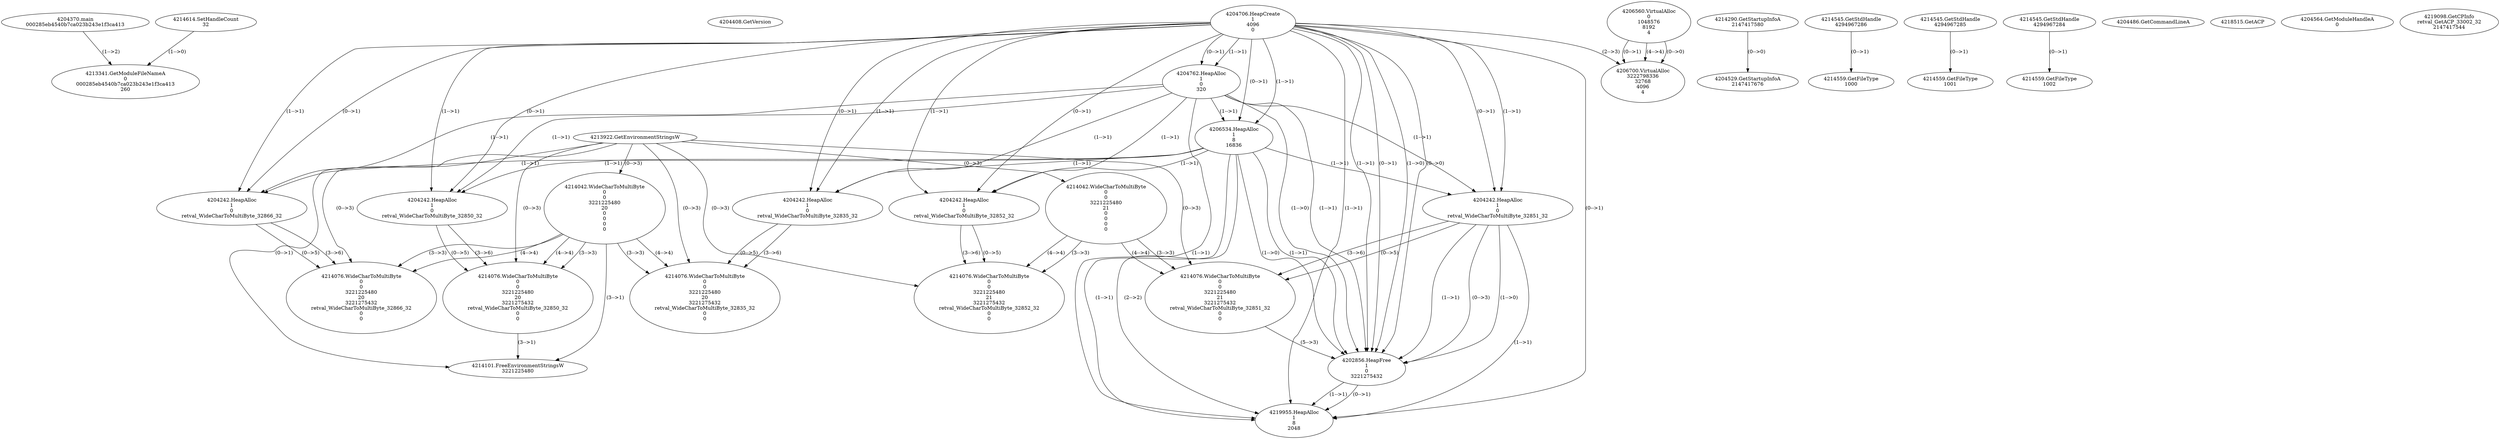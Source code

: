 // Global SCDG with merge call
digraph {
	0 [label="4204370.main
000285eb4540b7ca023b243e1f3ca413"]
	1 [label="4204408.GetVersion
"]
	2 [label="4204706.HeapCreate
1
4096
0"]
	3 [label="4204762.HeapAlloc
1
0
320"]
	2 -> 3 [label="(1-->1)"]
	2 -> 3 [label="(0-->1)"]
	4 [label="4206534.HeapAlloc
1
8
16836"]
	2 -> 4 [label="(1-->1)"]
	2 -> 4 [label="(0-->1)"]
	3 -> 4 [label="(1-->1)"]
	5 [label="4206560.VirtualAlloc
0
1048576
8192
4"]
	6 [label="4206700.VirtualAlloc
3222798336
32768
4096
4"]
	5 -> 6 [label="(0-->1)"]
	2 -> 6 [label="(2-->3)"]
	5 -> 6 [label="(4-->4)"]
	5 -> 6 [label="(0-->0)"]
	7 [label="4214290.GetStartupInfoA
2147417580"]
	8 [label="4214545.GetStdHandle
4294967286"]
	9 [label="4214559.GetFileType
1000"]
	8 -> 9 [label="(0-->1)"]
	10 [label="4214545.GetStdHandle
4294967285"]
	11 [label="4214559.GetFileType
1001"]
	10 -> 11 [label="(0-->1)"]
	12 [label="4214545.GetStdHandle
4294967284"]
	13 [label="4214559.GetFileType
1002"]
	12 -> 13 [label="(0-->1)"]
	14 [label="4214614.SetHandleCount
32"]
	15 [label="4204486.GetCommandLineA
"]
	16 [label="4213922.GetEnvironmentStringsW
"]
	17 [label="4214042.WideCharToMultiByte
0
0
3221225480
20
0
0
0
0"]
	16 -> 17 [label="(0-->3)"]
	18 [label="4204242.HeapAlloc
1
0
retval_WideCharToMultiByte_32850_32"]
	2 -> 18 [label="(1-->1)"]
	2 -> 18 [label="(0-->1)"]
	3 -> 18 [label="(1-->1)"]
	4 -> 18 [label="(1-->1)"]
	19 [label="4214076.WideCharToMultiByte
0
0
3221225480
20
3221275432
retval_WideCharToMultiByte_32850_32
0
0"]
	16 -> 19 [label="(0-->3)"]
	17 -> 19 [label="(3-->3)"]
	17 -> 19 [label="(4-->4)"]
	18 -> 19 [label="(0-->5)"]
	18 -> 19 [label="(3-->6)"]
	20 [label="4214101.FreeEnvironmentStringsW
3221225480"]
	16 -> 20 [label="(0-->1)"]
	17 -> 20 [label="(3-->1)"]
	19 -> 20 [label="(3-->1)"]
	21 [label="4218515.GetACP
"]
	22 [label="4213341.GetModuleFileNameA
0
000285eb4540b7ca023b243e1f3ca413
260"]
	0 -> 22 [label="(1-->2)"]
	14 -> 22 [label="(1-->0)"]
	23 [label="4214042.WideCharToMultiByte
0
0
3221225480
21
0
0
0
0"]
	16 -> 23 [label="(0-->3)"]
	24 [label="4204242.HeapAlloc
1
0
retval_WideCharToMultiByte_32851_32"]
	2 -> 24 [label="(1-->1)"]
	2 -> 24 [label="(0-->1)"]
	3 -> 24 [label="(1-->1)"]
	4 -> 24 [label="(1-->1)"]
	25 [label="4214076.WideCharToMultiByte
0
0
3221225480
21
3221275432
retval_WideCharToMultiByte_32851_32
0
0"]
	16 -> 25 [label="(0-->3)"]
	23 -> 25 [label="(3-->3)"]
	23 -> 25 [label="(4-->4)"]
	24 -> 25 [label="(0-->5)"]
	24 -> 25 [label="(3-->6)"]
	26 [label="4202856.HeapFree
1
0
3221275432"]
	2 -> 26 [label="(1-->1)"]
	2 -> 26 [label="(0-->1)"]
	3 -> 26 [label="(1-->1)"]
	4 -> 26 [label="(1-->1)"]
	24 -> 26 [label="(1-->1)"]
	24 -> 26 [label="(0-->3)"]
	25 -> 26 [label="(5-->3)"]
	2 -> 26 [label="(1-->0)"]
	2 -> 26 [label="(0-->0)"]
	3 -> 26 [label="(1-->0)"]
	4 -> 26 [label="(1-->0)"]
	24 -> 26 [label="(1-->0)"]
	27 [label="4219955.HeapAlloc
1
8
2048"]
	2 -> 27 [label="(1-->1)"]
	2 -> 27 [label="(0-->1)"]
	3 -> 27 [label="(1-->1)"]
	4 -> 27 [label="(1-->1)"]
	24 -> 27 [label="(1-->1)"]
	26 -> 27 [label="(1-->1)"]
	26 -> 27 [label="(0-->1)"]
	4 -> 27 [label="(2-->2)"]
	28 [label="4204529.GetStartupInfoA
2147417676"]
	7 -> 28 [label="(0-->0)"]
	29 [label="4204564.GetModuleHandleA
0"]
	30 [label="4204242.HeapAlloc
1
0
retval_WideCharToMultiByte_32852_32"]
	2 -> 30 [label="(1-->1)"]
	2 -> 30 [label="(0-->1)"]
	3 -> 30 [label="(1-->1)"]
	4 -> 30 [label="(1-->1)"]
	31 [label="4214076.WideCharToMultiByte
0
0
3221225480
21
3221275432
retval_WideCharToMultiByte_32852_32
0
0"]
	16 -> 31 [label="(0-->3)"]
	23 -> 31 [label="(3-->3)"]
	23 -> 31 [label="(4-->4)"]
	30 -> 31 [label="(0-->5)"]
	30 -> 31 [label="(3-->6)"]
	32 [label="4204242.HeapAlloc
1
0
retval_WideCharToMultiByte_32866_32"]
	2 -> 32 [label="(1-->1)"]
	2 -> 32 [label="(0-->1)"]
	3 -> 32 [label="(1-->1)"]
	4 -> 32 [label="(1-->1)"]
	33 [label="4214076.WideCharToMultiByte
0
0
3221225480
20
3221275432
retval_WideCharToMultiByte_32866_32
0
0"]
	16 -> 33 [label="(0-->3)"]
	17 -> 33 [label="(3-->3)"]
	17 -> 33 [label="(4-->4)"]
	32 -> 33 [label="(0-->5)"]
	32 -> 33 [label="(3-->6)"]
	34 [label="4204242.HeapAlloc
1
0
retval_WideCharToMultiByte_32835_32"]
	2 -> 34 [label="(1-->1)"]
	2 -> 34 [label="(0-->1)"]
	3 -> 34 [label="(1-->1)"]
	4 -> 34 [label="(1-->1)"]
	35 [label="4214076.WideCharToMultiByte
0
0
3221225480
20
3221275432
retval_WideCharToMultiByte_32835_32
0
0"]
	16 -> 35 [label="(0-->3)"]
	17 -> 35 [label="(3-->3)"]
	17 -> 35 [label="(4-->4)"]
	34 -> 35 [label="(0-->5)"]
	34 -> 35 [label="(3-->6)"]
	36 [label="4219098.GetCPInfo
retval_GetACP_33002_32
2147417544"]
}
